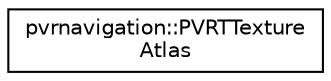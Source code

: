 digraph "Graphical Class Hierarchy"
{
  edge [fontname="Helvetica",fontsize="10",labelfontname="Helvetica",labelfontsize="10"];
  node [fontname="Helvetica",fontsize="10",shape=record];
  rankdir="LR";
  Node1 [label="pvrnavigation::PVRTTexture\lAtlas",height=0.2,width=0.4,color="black", fillcolor="white", style="filled",URL="$classpvrnavigation_1_1_p_v_r_t_texture_atlas.html"];
}
